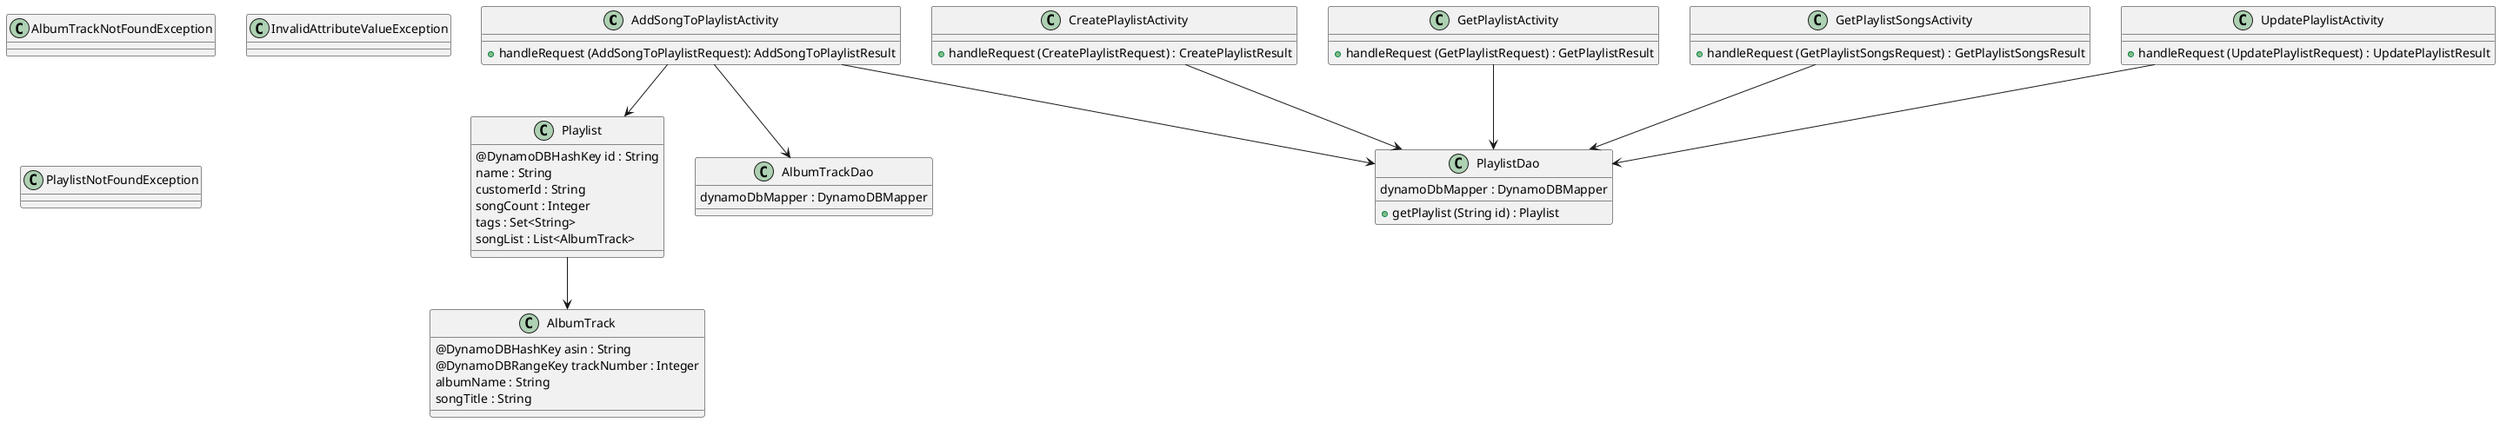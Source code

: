 @startuml
class AddSongToPlaylistActivity {
+handleRequest (AddSongToPlaylistRequest): AddSongToPlaylistResult
}

class CreatePlaylistActivity {
+handleRequest (CreatePlaylistRequest) : CreatePlaylistResult
}

class GetPlaylistActivity {
+handleRequest (GetPlaylistRequest) : GetPlaylistResult
}

class GetPlaylistSongsActivity {
+handleRequest (GetPlaylistSongsRequest) : GetPlaylistSongsResult
}

class UpdatePlaylistActivity {
+handleRequest (UpdatePlaylistRequest) : UpdatePlaylistResult
}

class Playlist {
@DynamoDBHashKey id : String
name : String
customerId : String
songCount : Integer
tags : Set<String>
songList : List<AlbumTrack>
}

class AlbumTrack {
@DynamoDBHashKey asin : String
@DynamoDBRangeKey trackNumber : Integer
albumName : String
songTitle : String
}

class AlbumTrackDao {
dynamoDbMapper : DynamoDBMapper
}

class PlaylistDao {
+getPlaylist (String id) : Playlist
dynamoDbMapper : DynamoDBMapper
}

class AlbumTrackNotFoundException {
}

class InvalidAttributeValueException {
}

class PlaylistNotFoundException {
}

AddSongToPlaylistActivity --> AlbumTrackDao
Playlist --> AlbumTrack
CreatePlaylistActivity --> PlaylistDao
AddSongToPlaylistActivity --> Playlist
AddSongToPlaylistActivity --> PlaylistDao
GetPlaylistActivity --> PlaylistDao
GetPlaylistSongsActivity --> PlaylistDao
UpdatePlaylistActivity --> PlaylistDao

@enduml
